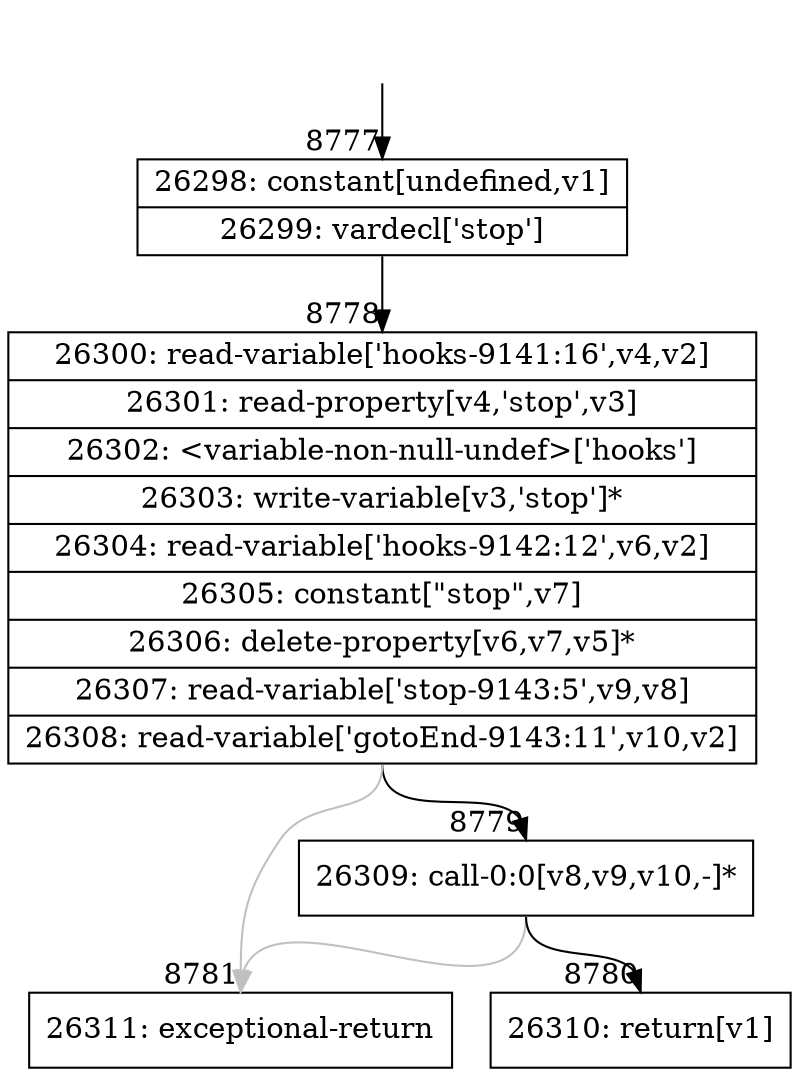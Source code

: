 digraph {
rankdir="TD"
BB_entry547[shape=none,label=""];
BB_entry547 -> BB8777 [tailport=s, headport=n, headlabel="    8777"]
BB8777 [shape=record label="{26298: constant[undefined,v1]|26299: vardecl['stop']}" ] 
BB8777 -> BB8778 [tailport=s, headport=n, headlabel="      8778"]
BB8778 [shape=record label="{26300: read-variable['hooks-9141:16',v4,v2]|26301: read-property[v4,'stop',v3]|26302: \<variable-non-null-undef\>['hooks']|26303: write-variable[v3,'stop']*|26304: read-variable['hooks-9142:12',v6,v2]|26305: constant[\"stop\",v7]|26306: delete-property[v6,v7,v5]*|26307: read-variable['stop-9143:5',v9,v8]|26308: read-variable['gotoEnd-9143:11',v10,v2]}" ] 
BB8778 -> BB8779 [tailport=s, headport=n, headlabel="      8779"]
BB8778 -> BB8781 [tailport=s, headport=n, color=gray, headlabel="      8781"]
BB8779 [shape=record label="{26309: call-0:0[v8,v9,v10,-]*}" ] 
BB8779 -> BB8780 [tailport=s, headport=n, headlabel="      8780"]
BB8779 -> BB8781 [tailport=s, headport=n, color=gray]
BB8780 [shape=record label="{26310: return[v1]}" ] 
BB8781 [shape=record label="{26311: exceptional-return}" ] 
}
